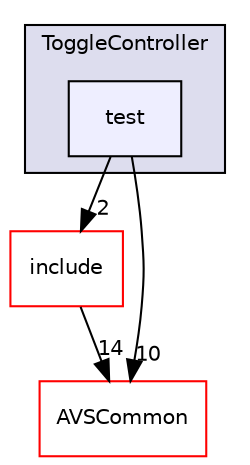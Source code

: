 digraph "/workplace/avs-device-sdk/CapabilityAgents/ToggleController/test" {
  compound=true
  node [ fontsize="10", fontname="Helvetica"];
  edge [ labelfontsize="10", labelfontname="Helvetica"];
  subgraph clusterdir_e1ef50537ba68936dd63b97343608c6c {
    graph [ bgcolor="#ddddee", pencolor="black", label="ToggleController" fontname="Helvetica", fontsize="10", URL="dir_e1ef50537ba68936dd63b97343608c6c.html"]
  dir_dcfc2ad97d5253e2b9de625f1e43df29 [shape=box, label="test", style="filled", fillcolor="#eeeeff", pencolor="black", URL="dir_dcfc2ad97d5253e2b9de625f1e43df29.html"];
  }
  dir_56d034411a5083916ae57b5fd40966e2 [shape=box label="include" fillcolor="white" style="filled" color="red" URL="dir_56d034411a5083916ae57b5fd40966e2.html"];
  dir_13e65effb2bde530b17b3d5eefcd0266 [shape=box label="AVSCommon" fillcolor="white" style="filled" color="red" URL="dir_13e65effb2bde530b17b3d5eefcd0266.html"];
  dir_56d034411a5083916ae57b5fd40966e2->dir_13e65effb2bde530b17b3d5eefcd0266 [headlabel="14", labeldistance=1.5 headhref="dir_000431_000017.html"];
  dir_dcfc2ad97d5253e2b9de625f1e43df29->dir_56d034411a5083916ae57b5fd40966e2 [headlabel="2", labeldistance=1.5 headhref="dir_000434_000431.html"];
  dir_dcfc2ad97d5253e2b9de625f1e43df29->dir_13e65effb2bde530b17b3d5eefcd0266 [headlabel="10", labeldistance=1.5 headhref="dir_000434_000017.html"];
}
